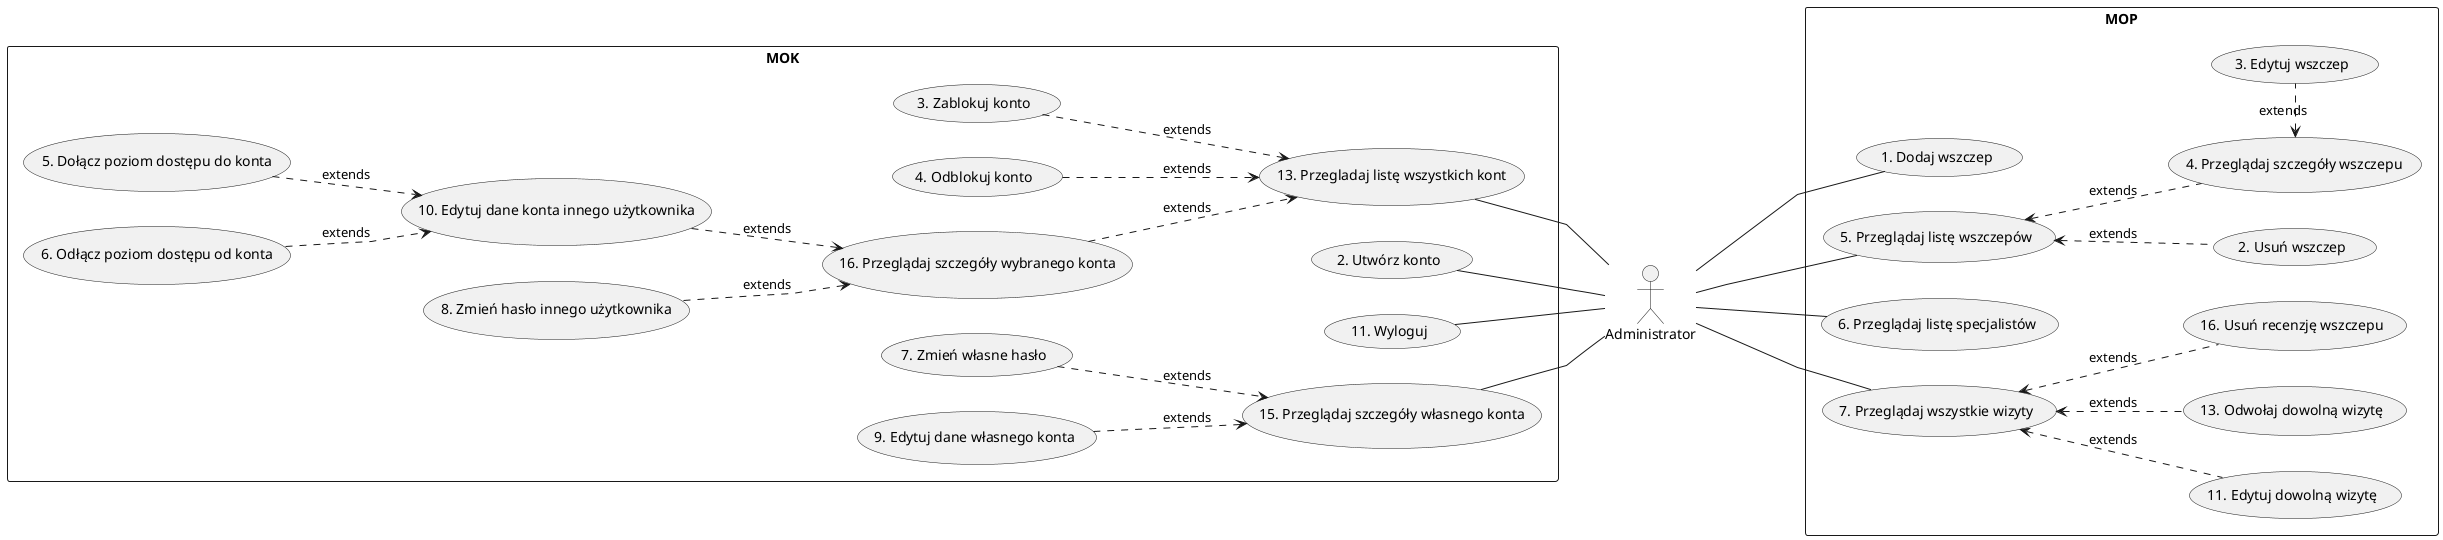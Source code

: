 @startuml

left to right direction
skinparam packageStyle rectangle
skinparam linetype polyline

actor Administrator as g
rectangle MOK {
usecase "2. Utwórz konto" as mok2
usecase "3. Zablokuj konto" as mok3
usecase "4. Odblokuj konto" as mok4
usecase "5. Dołącz poziom dostępu do konta" as mok5
usecase "6. Odłącz poziom dostępu od konta" as mok6
usecase "7. Zmień własne hasło" as mok7
usecase "8. Zmień hasło innego użytkownika" as mok8
usecase "9. Edytuj dane własnego konta" as mok9
usecase "10. Edytuj dane konta innego użytkownika" as mok10
usecase "11. Wyloguj" as mok11
usecase "13. Przegladaj listę wszystkich kont" as mok13
usecase "15. Przeglądaj szczegóły własnego konta" as mok15
usecase "16. Przeglądaj szczegóły wybranego konta" as mok16
}

rectangle MOP {
    usecase "1. Dodaj wszczep" as mop1
    usecase "2. Usuń wszczep" as mop2
    usecase "3. Edytuj wszczep" as mop3
    usecase "4. Przeglądaj szczegóły wszczepu" as mop4
    usecase "5. Przeglądaj listę wszczepów" as mop5
    usecase "6. Przeglądaj listę specjalistów"  as mop6
    usecase "7. Przeglądaj wszystkie wizyty" as mop7
    usecase "11. Edytuj dowolną wizytę" as mop11
    usecase "13. Odwołaj dowolną wizytę" as mop13
    usecase "16. Usuń recenzję wszczepu" as mop16

}


g---mop1
g-- mop5
    mop4 <. mop3 : extends
    mop5 <.. mop2 : extends
    mop5 <.. mop4 : extends
g--mop6
g-- mop7
    mop7 <.. mop11 : extends
    mop7 <.. mop13 : extends
    mop7 <.. mop16 : extends


mok2  -g
mok11 -g
mok15 -g 
    mok7 ..> mok15 : extends
    mok9 ..> mok15 : extends
mok13 --g
    mok3 ..> mok13 : extends
    mok4 ..> mok13 : extends
    mok16 ..> mok13 : extends
    mok10 ..> mok16 : extends

    mok8 ..> mok16 : extends
        mok5 ..> mok10 : extends
        mok6 ..> mok10 : extends


' tylko do wygladu
mok2 -[hidden] mok13
mok15 -[hidden] mok13
mok11 -[hidden] mok13



@enduml